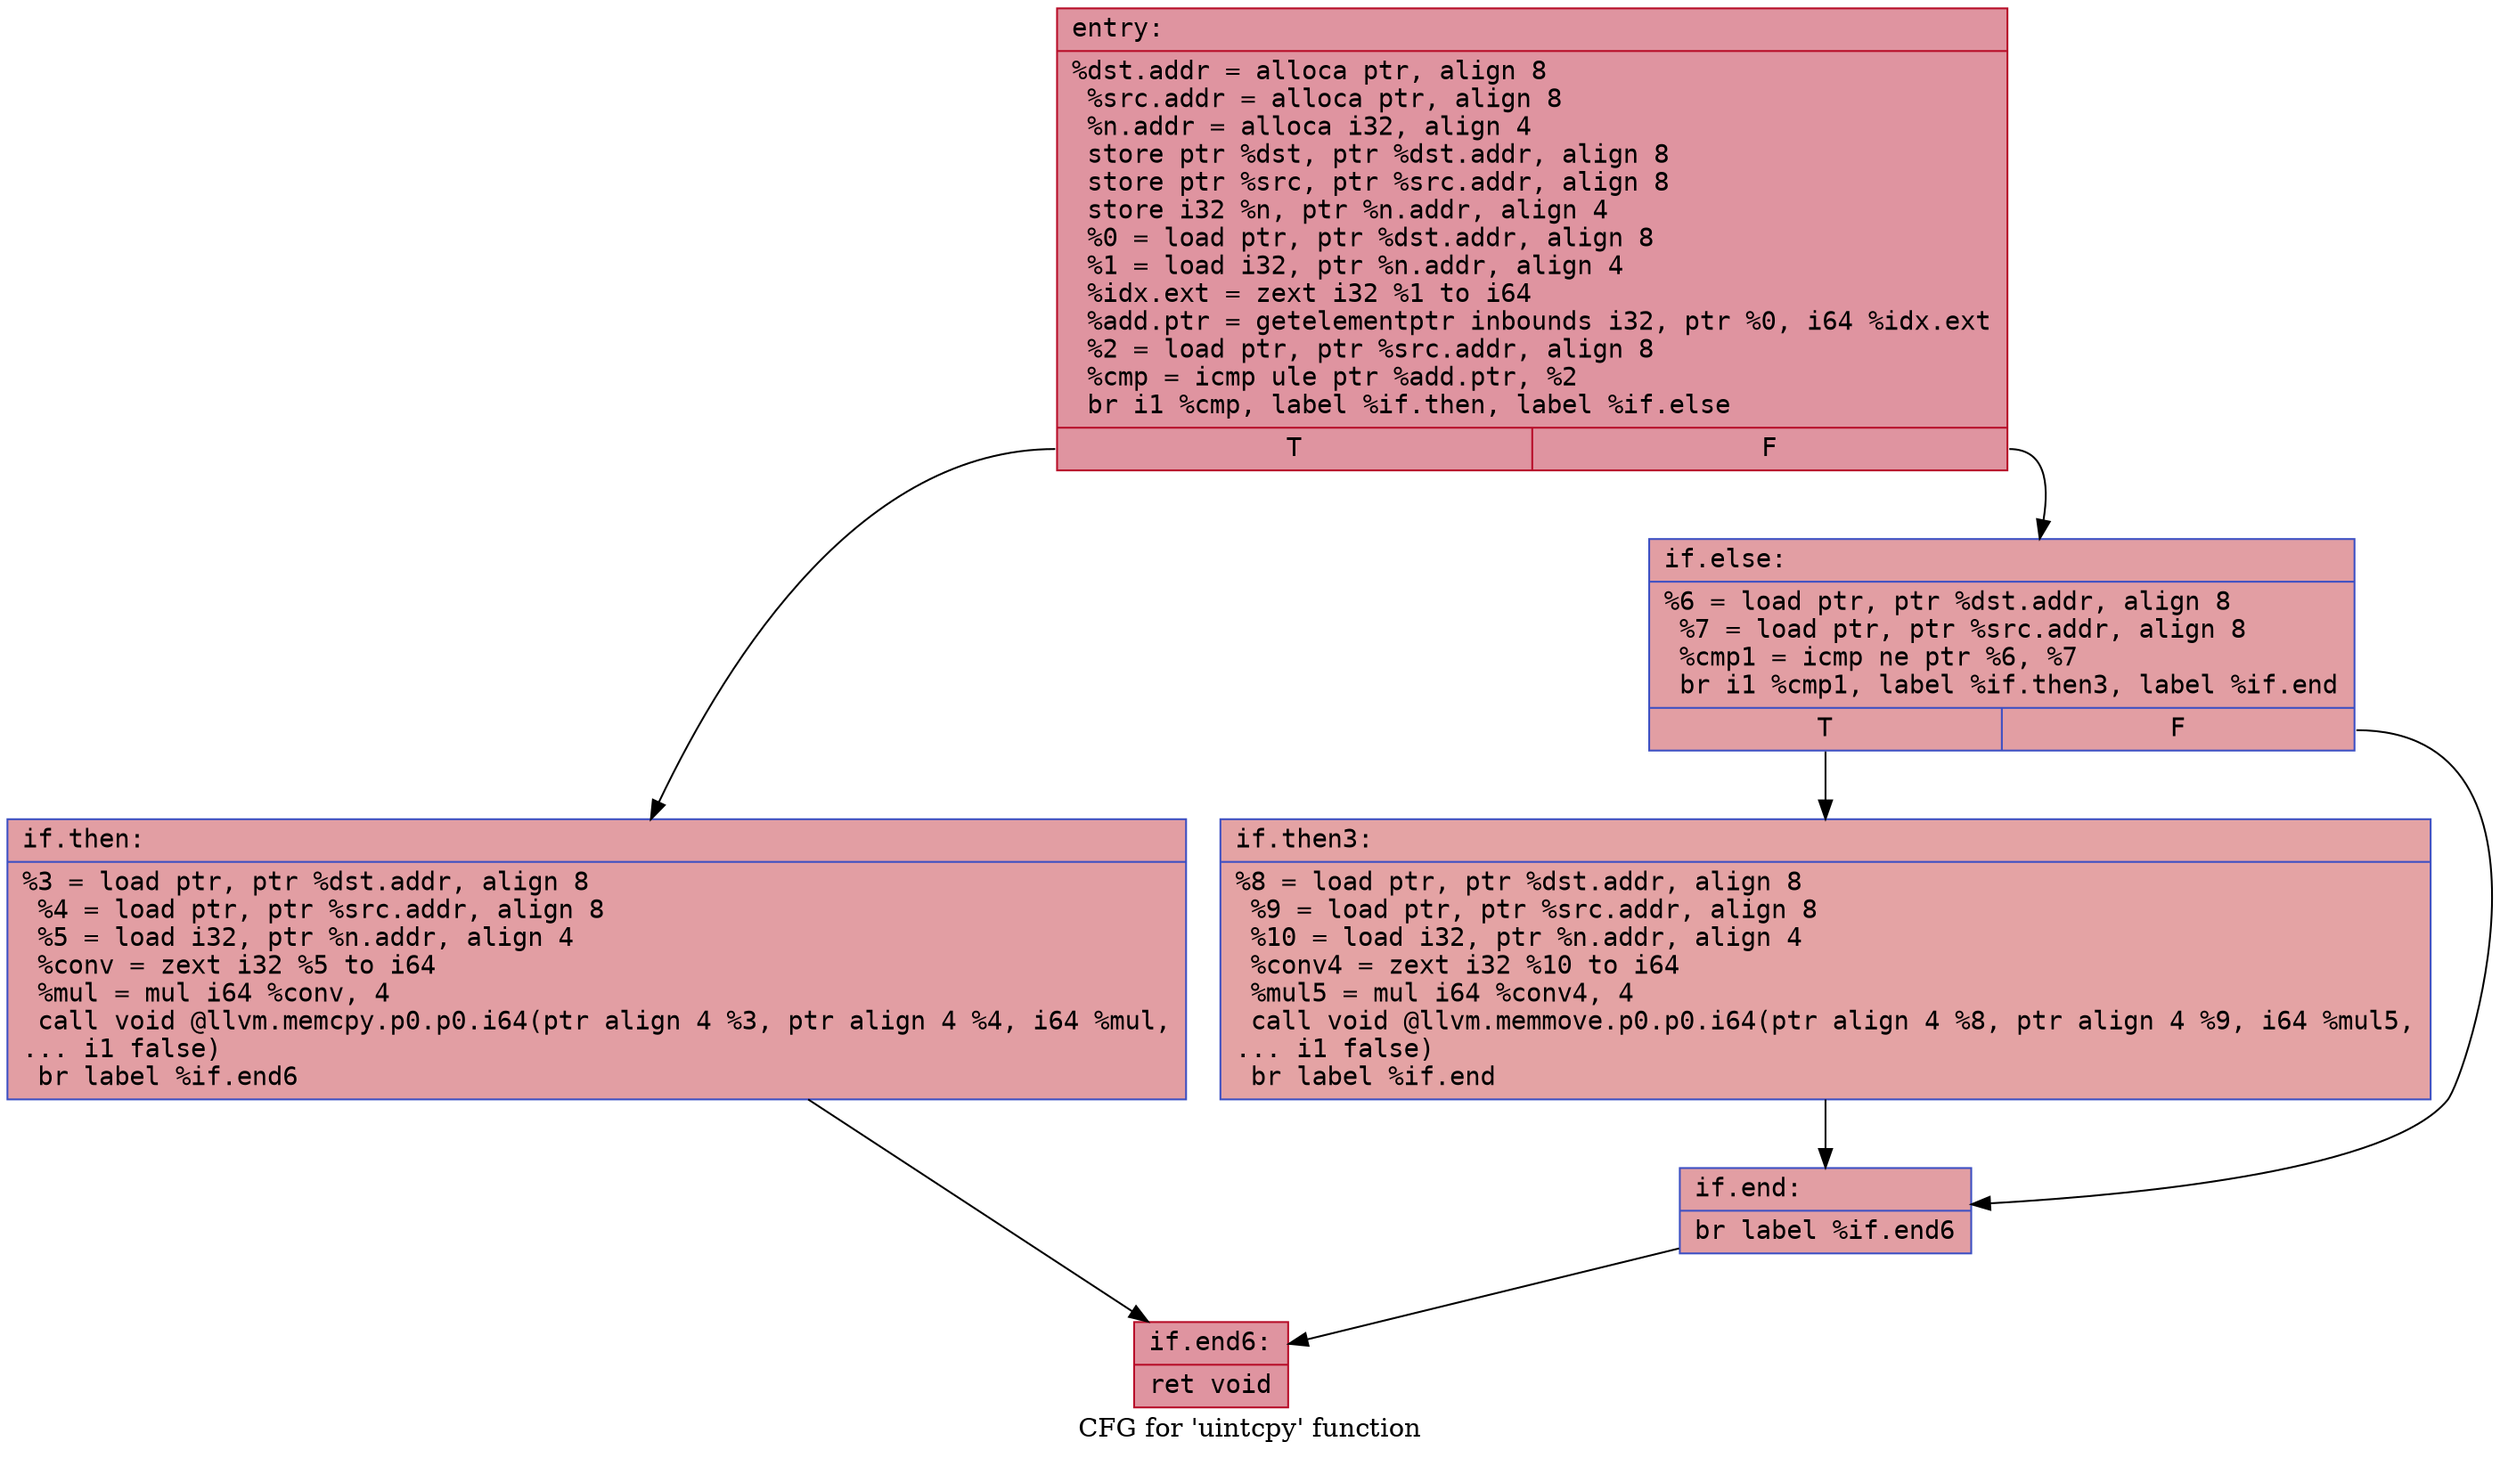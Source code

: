 digraph "CFG for 'uintcpy' function" {
	label="CFG for 'uintcpy' function";

	Node0x559aeb33ec50 [shape=record,color="#b70d28ff", style=filled, fillcolor="#b70d2870" fontname="Courier",label="{entry:\l|  %dst.addr = alloca ptr, align 8\l  %src.addr = alloca ptr, align 8\l  %n.addr = alloca i32, align 4\l  store ptr %dst, ptr %dst.addr, align 8\l  store ptr %src, ptr %src.addr, align 8\l  store i32 %n, ptr %n.addr, align 4\l  %0 = load ptr, ptr %dst.addr, align 8\l  %1 = load i32, ptr %n.addr, align 4\l  %idx.ext = zext i32 %1 to i64\l  %add.ptr = getelementptr inbounds i32, ptr %0, i64 %idx.ext\l  %2 = load ptr, ptr %src.addr, align 8\l  %cmp = icmp ule ptr %add.ptr, %2\l  br i1 %cmp, label %if.then, label %if.else\l|{<s0>T|<s1>F}}"];
	Node0x559aeb33ec50:s0 -> Node0x559aeb33f320[tooltip="entry -> if.then\nProbability 50.00%" ];
	Node0x559aeb33ec50:s1 -> Node0x559aeb33f390[tooltip="entry -> if.else\nProbability 50.00%" ];
	Node0x559aeb33f320 [shape=record,color="#3d50c3ff", style=filled, fillcolor="#be242e70" fontname="Courier",label="{if.then:\l|  %3 = load ptr, ptr %dst.addr, align 8\l  %4 = load ptr, ptr %src.addr, align 8\l  %5 = load i32, ptr %n.addr, align 4\l  %conv = zext i32 %5 to i64\l  %mul = mul i64 %conv, 4\l  call void @llvm.memcpy.p0.p0.i64(ptr align 4 %3, ptr align 4 %4, i64 %mul,\l... i1 false)\l  br label %if.end6\l}"];
	Node0x559aeb33f320 -> Node0x559aeb33fb00[tooltip="if.then -> if.end6\nProbability 100.00%" ];
	Node0x559aeb33f390 [shape=record,color="#3d50c3ff", style=filled, fillcolor="#be242e70" fontname="Courier",label="{if.else:\l|  %6 = load ptr, ptr %dst.addr, align 8\l  %7 = load ptr, ptr %src.addr, align 8\l  %cmp1 = icmp ne ptr %6, %7\l  br i1 %cmp1, label %if.then3, label %if.end\l|{<s0>T|<s1>F}}"];
	Node0x559aeb33f390:s0 -> Node0x559aeb33fd50[tooltip="if.else -> if.then3\nProbability 62.50%" ];
	Node0x559aeb33f390:s1 -> Node0x559aeb33fda0[tooltip="if.else -> if.end\nProbability 37.50%" ];
	Node0x559aeb33fd50 [shape=record,color="#3d50c3ff", style=filled, fillcolor="#c32e3170" fontname="Courier",label="{if.then3:\l|  %8 = load ptr, ptr %dst.addr, align 8\l  %9 = load ptr, ptr %src.addr, align 8\l  %10 = load i32, ptr %n.addr, align 4\l  %conv4 = zext i32 %10 to i64\l  %mul5 = mul i64 %conv4, 4\l  call void @llvm.memmove.p0.p0.i64(ptr align 4 %8, ptr align 4 %9, i64 %mul5,\l... i1 false)\l  br label %if.end\l}"];
	Node0x559aeb33fd50 -> Node0x559aeb33fda0[tooltip="if.then3 -> if.end\nProbability 100.00%" ];
	Node0x559aeb33fda0 [shape=record,color="#3d50c3ff", style=filled, fillcolor="#be242e70" fontname="Courier",label="{if.end:\l|  br label %if.end6\l}"];
	Node0x559aeb33fda0 -> Node0x559aeb33fb00[tooltip="if.end -> if.end6\nProbability 100.00%" ];
	Node0x559aeb33fb00 [shape=record,color="#b70d28ff", style=filled, fillcolor="#b70d2870" fontname="Courier",label="{if.end6:\l|  ret void\l}"];
}
